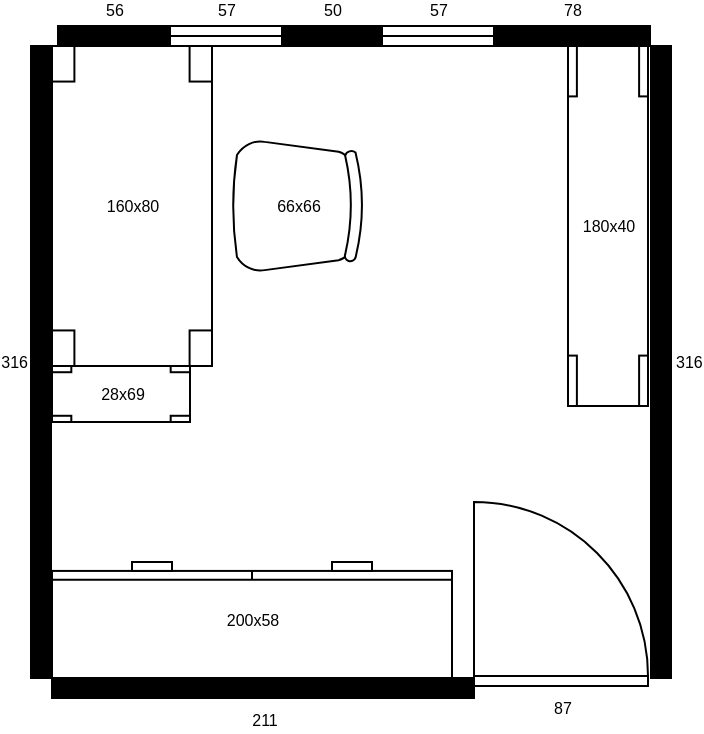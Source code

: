 <mxfile version="20.2.6" type="github">
  <diagram name="Page-1" id="38b20595-45e3-9b7f-d5ca-b57f44c5b66d">
    <mxGraphModel dx="981" dy="520" grid="1" gridSize="10" guides="1" tooltips="1" connect="1" arrows="1" fold="1" page="1" pageScale="1" pageWidth="1100" pageHeight="850" background="none" math="0" shadow="0">
      <root>
        <mxCell id="0" />
        <mxCell id="1" parent="0" />
        <mxCell id="tMGvmp33VKiSXYg-ixcq-1" value="56" style="verticalLabelPosition=top;html=1;verticalAlign=bottom;align=center;shape=mxgraph.floorplan.wall;fillColor=#000000;labelPosition=center;fontSize=8;" vertex="1" parent="1">
          <mxGeometry x="243" y="80" width="56" height="10" as="geometry" />
        </mxCell>
        <mxCell id="tMGvmp33VKiSXYg-ixcq-2" value="211" style="verticalLabelPosition=bottom;html=1;verticalAlign=top;align=center;shape=mxgraph.floorplan.wall;fillColor=#000000;labelPosition=center;fontSize=8;" vertex="1" parent="1">
          <mxGeometry x="240" y="406" width="211" height="10" as="geometry" />
        </mxCell>
        <mxCell id="tMGvmp33VKiSXYg-ixcq-3" value="316" style="verticalLabelPosition=middle;html=1;verticalAlign=middle;align=left;shape=mxgraph.floorplan.wall;fillColor=#000000;labelPosition=right;direction=south;fontSize=8;" vertex="1" parent="1">
          <mxGeometry x="539" y="90" width="11" height="316" as="geometry" />
        </mxCell>
        <mxCell id="tMGvmp33VKiSXYg-ixcq-4" value="316" style="verticalLabelPosition=middle;html=1;verticalAlign=middle;align=right;shape=mxgraph.floorplan.wall;fillColor=#000000;labelPosition=left;direction=south;fontSize=8;" vertex="1" parent="1">
          <mxGeometry x="229" y="90" width="11" height="316" as="geometry" />
        </mxCell>
        <mxCell id="tMGvmp33VKiSXYg-ixcq-7" value="87" style="verticalLabelPosition=bottom;html=1;verticalAlign=top;align=center;shape=mxgraph.floorplan.doorRight;direction=west;fontSize=8;" vertex="1" parent="1">
          <mxGeometry x="451" y="336" width="87" height="74" as="geometry" />
        </mxCell>
        <mxCell id="tMGvmp33VKiSXYg-ixcq-8" value="200x58" style="verticalLabelPosition=middle;html=1;verticalAlign=middle;align=center;shape=mxgraph.floorplan.dresser;direction=west;labelPosition=center;fontSize=8;" vertex="1" parent="1">
          <mxGeometry x="240" y="348" width="200" height="58" as="geometry" />
        </mxCell>
        <mxCell id="tMGvmp33VKiSXYg-ixcq-9" value="160x80" style="verticalLabelPosition=middle;html=1;verticalAlign=middle;align=center;shape=mxgraph.floorplan.table;direction=south;labelPosition=center;fontSize=8;" vertex="1" parent="1">
          <mxGeometry x="240" y="90" width="80" height="160" as="geometry" />
        </mxCell>
        <mxCell id="tMGvmp33VKiSXYg-ixcq-10" value="66x66" style="verticalLabelPosition=middle;html=1;verticalAlign=middle;align=center;shape=mxgraph.floorplan.office_chair;direction=south;fontSize=8;labelPosition=center;" vertex="1" parent="1">
          <mxGeometry x="330" y="137" width="66" height="66" as="geometry" />
        </mxCell>
        <mxCell id="tMGvmp33VKiSXYg-ixcq-11" value="180x40" style="verticalLabelPosition=middle;html=1;verticalAlign=middle;align=center;shape=mxgraph.floorplan.table;direction=west;labelPosition=center;fontSize=8;" vertex="1" parent="1">
          <mxGeometry x="498" y="90" width="40" height="180" as="geometry" />
        </mxCell>
        <mxCell id="tMGvmp33VKiSXYg-ixcq-12" value="28x69" style="verticalLabelPosition=middle;html=1;verticalAlign=middle;align=center;shape=mxgraph.floorplan.table;fontSize=8;direction=north;labelPosition=center;" vertex="1" parent="1">
          <mxGeometry x="240" y="250" width="69" height="28" as="geometry" />
        </mxCell>
        <mxCell id="tMGvmp33VKiSXYg-ixcq-13" value="57" style="verticalLabelPosition=top;html=1;verticalAlign=bottom;align=center;shape=mxgraph.floorplan.window;fontSize=8;labelPosition=center;" vertex="1" parent="1">
          <mxGeometry x="299" y="80" width="56" height="10" as="geometry" />
        </mxCell>
        <mxCell id="tMGvmp33VKiSXYg-ixcq-14" value="50" style="verticalLabelPosition=top;html=1;verticalAlign=bottom;align=center;shape=mxgraph.floorplan.wall;fillColor=#000000;labelPosition=center;fontSize=8;" vertex="1" parent="1">
          <mxGeometry x="355" y="80" width="50" height="10" as="geometry" />
        </mxCell>
        <mxCell id="tMGvmp33VKiSXYg-ixcq-15" value="57" style="verticalLabelPosition=top;html=1;verticalAlign=bottom;align=center;shape=mxgraph.floorplan.window;fontSize=8;labelPosition=center;" vertex="1" parent="1">
          <mxGeometry x="405" y="80" width="56" height="10" as="geometry" />
        </mxCell>
        <mxCell id="tMGvmp33VKiSXYg-ixcq-16" value="78" style="verticalLabelPosition=top;html=1;verticalAlign=bottom;align=center;shape=mxgraph.floorplan.wall;fillColor=#000000;labelPosition=center;fontSize=8;" vertex="1" parent="1">
          <mxGeometry x="461" y="80" width="78" height="10" as="geometry" />
        </mxCell>
      </root>
    </mxGraphModel>
  </diagram>
</mxfile>
